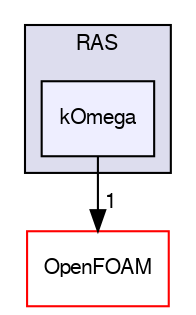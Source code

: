 digraph "src/turbulenceModels/incompressible/RAS/kOmega" {
  bgcolor=transparent;
  compound=true
  node [ fontsize="10", fontname="FreeSans"];
  edge [ labelfontsize="10", labelfontname="FreeSans"];
  subgraph clusterdir_dcb808b1162c061e4ccc93d1355da308 {
    graph [ bgcolor="#ddddee", pencolor="black", label="RAS" fontname="FreeSans", fontsize="10", URL="dir_dcb808b1162c061e4ccc93d1355da308.html"]
  dir_408edbda6fe7547850f6224aa565f766 [shape=box, label="kOmega", style="filled", fillcolor="#eeeeff", pencolor="black", URL="dir_408edbda6fe7547850f6224aa565f766.html"];
  }
  dir_c5473ff19b20e6ec4dfe5c310b3778a8 [shape=box label="OpenFOAM" color="red" URL="dir_c5473ff19b20e6ec4dfe5c310b3778a8.html"];
  dir_408edbda6fe7547850f6224aa565f766->dir_c5473ff19b20e6ec4dfe5c310b3778a8 [headlabel="1", labeldistance=1.5 headhref="dir_003009_001732.html"];
}
